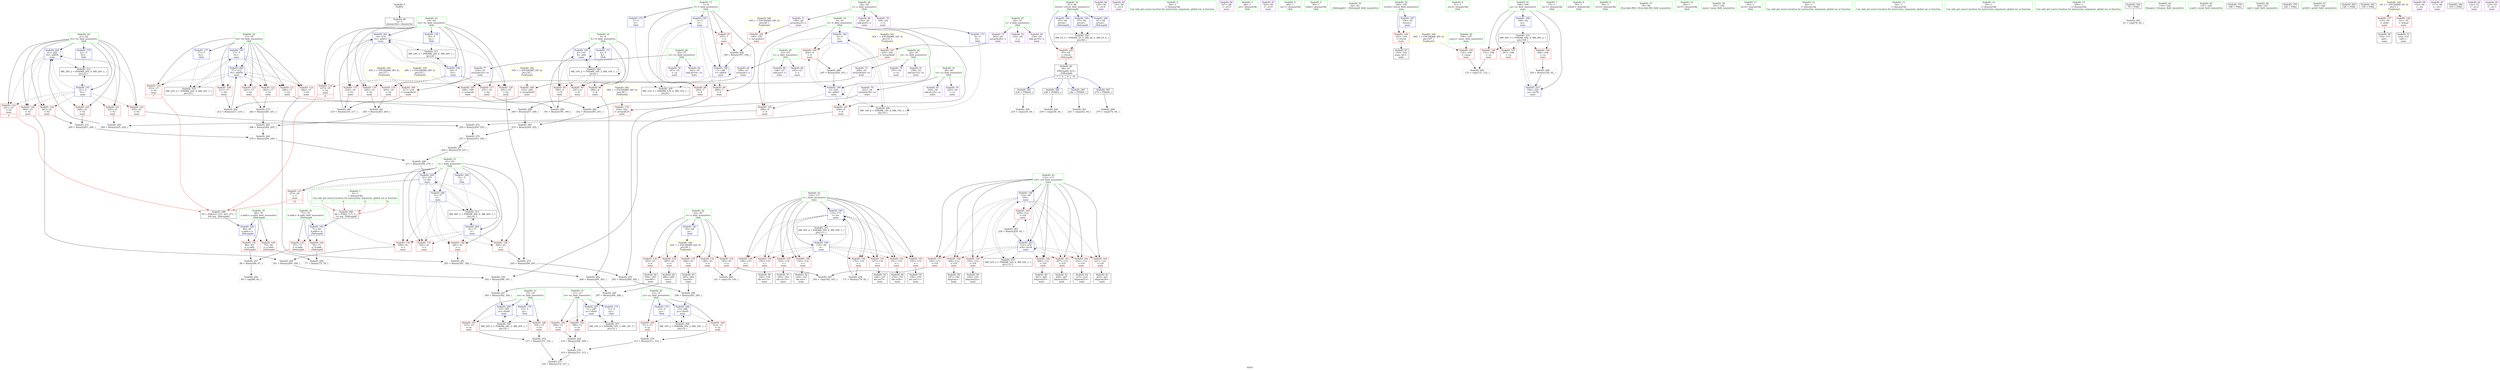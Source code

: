 digraph "SVFG" {
	label="SVFG";

	Node0x557f30910f70 [shape=record,color=grey,label="{NodeID: 0\nNullPtr}"];
	Node0x557f30910f70 -> Node0x557f309344a0[style=solid];
	Node0x557f309443d0 [shape=record,color=grey,label="{NodeID: 277\n258 = Binary(259, 257, )\n}"];
	Node0x557f309443d0 -> Node0x557f309380a0[style=solid];
	Node0x557f30936d70 [shape=record,color=blue,label="{NodeID: 194\n9\<--5\nZ\<--\nmain\n}"];
	Node0x557f30936d70 -> Node0x557f30933fd0[style=dashed];
	Node0x557f30936d70 -> Node0x557f309340a0[style=dashed];
	Node0x557f30936d70 -> Node0x557f30934170[style=dashed];
	Node0x557f30936d70 -> Node0x557f30937180[style=dashed];
	Node0x557f30936d70 -> Node0x557f309526f0[style=dashed];
	Node0x557f309338a0 [shape=record,color=red,label="{NodeID: 111\n248\<--17\n\<--Vx\nmain\n}"];
	Node0x557f309338a0 -> Node0x557f30945450[style=solid];
	Node0x557f30932200 [shape=record,color=green,label="{NodeID: 28\n32\<--34\nvx\<--vx_field_insensitive\nGlob }"];
	Node0x557f30932200 -> Node0x557f309359f0[style=solid];
	Node0x557f30932200 -> Node0x557f30935ac0[style=solid];
	Node0x557f30932200 -> Node0x557f309367c0[style=solid];
	Node0x557f3096c3c0 [shape=record,color=black,label="{NodeID: 388\n65 = PHI(233, 237, 241, 273, )\n0th arg _Z4dcmpdd }"];
	Node0x557f3096c3c0 -> Node0x557f3093c3c0[style=solid];
	Node0x557f309521f0 [shape=record,color=black,label="{NodeID: 305\nMR_12V_2 = PHI(MR_12V_4, MR_12V_1, )\npts\{8 \}\n}"];
	Node0x557f309521f0 -> Node0x557f30936e40[style=dashed];
	Node0x557f30939ef0 [shape=record,color=red,label="{NodeID: 139\n97\<--67\n\<--retval\n_Z4dcmpdd\n}"];
	Node0x557f30939ef0 -> Node0x557f309345a0[style=solid];
	Node0x557f30934b50 [shape=record,color=black,label="{NodeID: 56\n160\<--159\nidx.ext13\<--\nmain\n}"];
	Node0x557f3093b5b0 [shape=record,color=red,label="{NodeID: 167\n203\<--202\n\<--arrayidx26\nmain\n}"];
	Node0x557f3093b5b0 -> Node0x557f30945150[style=solid];
	Node0x557f30936210 [shape=record,color=purple,label="{NodeID: 84\n125\<--56\n\<--.str.4\nmain\n}"];
	Node0x557f30922c50 [shape=record,color=green,label="{NodeID: 1\n5\<--1\n\<--dummyObj\nCan only get source location for instruction, argument, global var or function.|{<s0>7|<s1>8|<s2>9|<s3>10}}"];
	Node0x557f30922c50:s0 -> Node0x557f3096c770[style=solid,color=red];
	Node0x557f30922c50:s1 -> Node0x557f3096c770[style=solid,color=red];
	Node0x557f30922c50:s2 -> Node0x557f3096c770[style=solid,color=red];
	Node0x557f30922c50:s3 -> Node0x557f3096c770[style=solid,color=red];
	Node0x557f30944550 [shape=record,color=grey,label="{NodeID: 278\n313 = Binary(311, 312, )\n}"];
	Node0x557f30944550 -> Node0x557f30944250[style=solid];
	Node0x557f30936e40 [shape=record,color=blue,label="{NodeID: 195\n7\<--5\nY\<--\nmain\n}"];
	Node0x557f30936e40 -> Node0x557f30933d60[style=dashed];
	Node0x557f30936e40 -> Node0x557f30933e30[style=dashed];
	Node0x557f30936e40 -> Node0x557f30933f00[style=dashed];
	Node0x557f30936e40 -> Node0x557f309370b0[style=dashed];
	Node0x557f30936e40 -> Node0x557f309521f0[style=dashed];
	Node0x557f30933970 [shape=record,color=red,label="{NodeID: 112\n260\<--17\n\<--Vx\nmain\n}"];
	Node0x557f30933970 -> Node0x557f30938b20[style=solid];
	Node0x557f30932300 [shape=record,color=green,label="{NodeID: 29\n35\<--37\nvy\<--vy_field_insensitive\nGlob }"];
	Node0x557f30932300 -> Node0x557f30935b90[style=solid];
	Node0x557f30932300 -> Node0x557f30935c60[style=solid];
	Node0x557f30932300 -> Node0x557f30936890[style=solid];
	Node0x557f3096c770 [shape=record,color=black,label="{NodeID: 389\n66 = PHI(5, 5, 5, 5, )\n1st arg _Z4dcmpdd }"];
	Node0x557f3096c770 -> Node0x557f3093c490[style=solid];
	Node0x557f309526f0 [shape=record,color=black,label="{NodeID: 306\nMR_14V_2 = PHI(MR_14V_4, MR_14V_1, )\npts\{10 \}\n}"];
	Node0x557f309526f0 -> Node0x557f30936d70[style=dashed];
	Node0x557f30939fc0 [shape=record,color=red,label="{NodeID: 140\n75\<--69\n\<--a.addr\n_Z4dcmpdd\n}"];
	Node0x557f30939fc0 -> Node0x557f30945750[style=solid];
	Node0x557f30934c20 [shape=record,color=black,label="{NodeID: 57\n164\<--163\nidx.ext15\<--\nmain\n}"];
	Node0x557f3093b680 [shape=record,color=red,label="{NodeID: 168\n210\<--209\n\<--arrayidx29\nmain\n}"];
	Node0x557f3093b680 -> Node0x557f30941d40[style=solid];
	Node0x557f309362e0 [shape=record,color=purple,label="{NodeID: 85\n135\<--56\n\<--.str.4\nmain\n}"];
	Node0x557f30922da0 [shape=record,color=green,label="{NodeID: 2\n44\<--1\n\<--dummyObj\nCan only get source location for instruction, argument, global var or function.}"];
	Node0x557f309446d0 [shape=record,color=grey,label="{NodeID: 279\n292 = Binary(290, 291, )\n}"];
	Node0x557f309446d0 -> Node0x557f309458d0[style=solid];
	Node0x557f30936f10 [shape=record,color=blue,label="{NodeID: 196\n112\<--44\ni18\<--\nmain\n}"];
	Node0x557f30936f10 -> Node0x557f3093ad90[style=dashed];
	Node0x557f30936f10 -> Node0x557f3093ae60[style=dashed];
	Node0x557f30936f10 -> Node0x557f3093af30[style=dashed];
	Node0x557f30936f10 -> Node0x557f3093b000[style=dashed];
	Node0x557f30936f10 -> Node0x557f3093b0d0[style=dashed];
	Node0x557f30936f10 -> Node0x557f3093b1a0[style=dashed];
	Node0x557f30936f10 -> Node0x557f3093b270[style=dashed];
	Node0x557f30936f10 -> Node0x557f3093b340[style=dashed];
	Node0x557f30936f10 -> Node0x557f309374c0[style=dashed];
	Node0x557f30936f10 -> Node0x557f309558f0[style=dashed];
	Node0x557f30933a40 [shape=record,color=red,label="{NodeID: 113\n261\<--17\n\<--Vx\nmain\n}"];
	Node0x557f30933a40 -> Node0x557f30938b20[style=solid];
	Node0x557f30932400 [shape=record,color=green,label="{NodeID: 30\n38\<--40\nvz\<--vz_field_insensitive\nGlob }"];
	Node0x557f30932400 -> Node0x557f30935d30[style=solid];
	Node0x557f30932400 -> Node0x557f30935e00[style=solid];
	Node0x557f30932400 -> Node0x557f30936960[style=solid];
	Node0x557f30952bf0 [shape=record,color=black,label="{NodeID: 307\nMR_16V_2 = PHI(MR_16V_3, MR_16V_1, )\npts\{12 \}\n}"];
	Node0x557f30952bf0 -> Node0x557f30937800[style=dashed];
	Node0x557f3093a090 [shape=record,color=red,label="{NodeID: 141\n86\<--69\n\<--a.addr\n_Z4dcmpdd\n}"];
	Node0x557f3093a090 -> Node0x557f309415c0[style=solid];
	Node0x557f30934cf0 [shape=record,color=black,label="{NodeID: 58\n187\<--186\nidxprom\<--\nmain\n}"];
	Node0x557f3093b750 [shape=record,color=red,label="{NodeID: 169\n217\<--216\n\<--arrayidx32\nmain\n}"];
	Node0x557f3093b750 -> Node0x557f30944850[style=solid];
	Node0x557f309363b0 [shape=record,color=purple,label="{NodeID: 86\n167\<--58\n\<--.str.5\nmain\n}"];
	Node0x557f30930fb0 [shape=record,color=green,label="{NodeID: 3\n46\<--1\n.str\<--dummyObj\nGlob }"];
	Node0x557f30944850 [shape=record,color=grey,label="{NodeID: 280\n219 = Binary(218, 217, )\n}"];
	Node0x557f30944850 -> Node0x557f30937320[style=solid];
	Node0x557f30936fe0 [shape=record,color=blue,label="{NodeID: 197\n4\<--191\nX\<--add\nmain\n}"];
	Node0x557f30936fe0 -> Node0x557f30936a30[style=dashed];
	Node0x557f30936fe0 -> Node0x557f30936b00[style=dashed];
	Node0x557f30936fe0 -> Node0x557f30933c90[style=dashed];
	Node0x557f30936fe0 -> Node0x557f30936fe0[style=dashed];
	Node0x557f30936fe0 -> Node0x557f30951cf0[style=dashed];
	Node0x557f30933b10 [shape=record,color=red,label="{NodeID: 114\n282\<--17\n\<--Vx\nmain\n}"];
	Node0x557f30933b10 -> Node0x557f309449d0[style=solid];
	Node0x557f30932500 [shape=record,color=green,label="{NodeID: 31\n41\<--42\nt\<--t_field_insensitive\nGlob }"];
	Node0x557f30932500 -> Node0x557f30939530[style=solid];
	Node0x557f30932500 -> Node0x557f30939600[style=solid];
	Node0x557f30932500 -> Node0x557f309396d0[style=solid];
	Node0x557f30932500 -> Node0x557f309397a0[style=solid];
	Node0x557f30932500 -> Node0x557f30939870[style=solid];
	Node0x557f30932500 -> Node0x557f3093c1c0[style=solid];
	Node0x557f30932500 -> Node0x557f30937590[style=solid];
	Node0x557f30932500 -> Node0x557f30937660[style=solid];
	Node0x557f30932500 -> Node0x557f30937730[style=solid];
	Node0x557f309530f0 [shape=record,color=black,label="{NodeID: 308\nMR_18V_2 = PHI(MR_18V_3, MR_18V_1, )\npts\{14 \}\n}"];
	Node0x557f309530f0 -> Node0x557f309378d0[style=dashed];
	Node0x557f3093a160 [shape=record,color=red,label="{NodeID: 142\n76\<--71\n\<--b.addr\n_Z4dcmpdd\n}"];
	Node0x557f3093a160 -> Node0x557f30945750[style=solid];
	Node0x557f30934dc0 [shape=record,color=black,label="{NodeID: 59\n194\<--193\nidxprom22\<--\nmain\n}"];
	Node0x557f3093b820 [shape=record,color=red,label="{NodeID: 170\n224\<--223\n\<--arrayidx35\nmain\n}"];
	Node0x557f3093b820 -> Node0x557f30944e50[style=solid];
	Node0x557f30936480 [shape=record,color=purple,label="{NodeID: 87\n323\<--60\n\<--.str.6\nmain\n}"];
	Node0x557f30931040 [shape=record,color=green,label="{NodeID: 4\n48\<--1\n.str.1\<--dummyObj\nGlob }"];
	Node0x557f309449d0 [shape=record,color=grey,label="{NodeID: 281\n283 = Binary(281, 282, )\n}"];
	Node0x557f309449d0 -> Node0x557f30944b50[style=solid];
	Node0x557f309370b0 [shape=record,color=blue,label="{NodeID: 198\n7\<--198\nY\<--add24\nmain\n}"];
	Node0x557f309370b0 -> Node0x557f30933d60[style=dashed];
	Node0x557f309370b0 -> Node0x557f30933e30[style=dashed];
	Node0x557f309370b0 -> Node0x557f30933f00[style=dashed];
	Node0x557f309370b0 -> Node0x557f309370b0[style=dashed];
	Node0x557f309370b0 -> Node0x557f309521f0[style=dashed];
	Node0x557f30938bf0 [shape=record,color=red,label="{NodeID: 115\n218\<--19\n\<--Vy\nmain\n}"];
	Node0x557f30938bf0 -> Node0x557f30944850[style=solid];
	Node0x557f30932600 [shape=record,color=green,label="{NodeID: 32\n43\<--45\nn\<--n_field_insensitive\nGlob }"];
	Node0x557f30932600 -> Node0x557f30939940[style=solid];
	Node0x557f30932600 -> Node0x557f30939a10[style=solid];
	Node0x557f30932600 -> Node0x557f30939ae0[style=solid];
	Node0x557f30932600 -> Node0x557f30939bb0[style=solid];
	Node0x557f30932600 -> Node0x557f30939c80[style=solid];
	Node0x557f30932600 -> Node0x557f3093c2c0[style=solid];
	Node0x557f309535f0 [shape=record,color=black,label="{NodeID: 309\nMR_20V_2 = PHI(MR_20V_3, MR_20V_1, )\npts\{16 \}\n}"];
	Node0x557f309535f0 -> Node0x557f309379a0[style=dashed];
	Node0x557f3093a230 [shape=record,color=red,label="{NodeID: 143\n87\<--71\n\<--b.addr\n_Z4dcmpdd\n}"];
	Node0x557f3093a230 -> Node0x557f309415c0[style=solid];
	Node0x557f30934e90 [shape=record,color=black,label="{NodeID: 60\n201\<--200\nidxprom25\<--\nmain\n}"];
	Node0x557f3093b8f0 [shape=record,color=blue,label="{NodeID: 171\n4\<--5\nX\<--\nGlob }"];
	Node0x557f3093b8f0 -> Node0x557f30951cf0[style=dashed];
	Node0x557f30936550 [shape=record,color=purple,label="{NodeID: 88\n146\<--23\nadd.ptr\<--x\nmain\n}"];
	Node0x557f309229b0 [shape=record,color=green,label="{NodeID: 5\n50\<--1\nstdin\<--dummyObj\nGlob }"];
	Node0x557f30944b50 [shape=record,color=grey,label="{NodeID: 282\n284 = Binary(280, 283, )\n}"];
	Node0x557f30944b50 -> Node0x557f30937c20[style=solid];
	Node0x557f30937180 [shape=record,color=blue,label="{NodeID: 199\n9\<--205\nZ\<--add27\nmain\n}"];
	Node0x557f30937180 -> Node0x557f30933fd0[style=dashed];
	Node0x557f30937180 -> Node0x557f309340a0[style=dashed];
	Node0x557f30937180 -> Node0x557f30934170[style=dashed];
	Node0x557f30937180 -> Node0x557f30937180[style=dashed];
	Node0x557f30937180 -> Node0x557f309526f0[style=dashed];
	Node0x557f30938c80 [shape=record,color=red,label="{NodeID: 116\n237\<--19\n\<--Vy\nmain\n|{<s0>8}}"];
	Node0x557f30938c80:s0 -> Node0x557f3096c3c0[style=solid,color=red];
	Node0x557f30932700 [shape=record,color=green,label="{NodeID: 33\n62\<--63\n_Z4dcmpdd\<--_Z4dcmpdd_field_insensitive\n}"];
	Node0x557f30953af0 [shape=record,color=black,label="{NodeID: 310\nMR_22V_2 = PHI(MR_22V_4, MR_22V_1, )\npts\{18 \}\n}"];
	Node0x557f30953af0 -> Node0x557f30936ca0[style=dashed];
	Node0x557f3093a300 [shape=record,color=red,label="{NodeID: 144\n332\<--104\n\<--retval\nmain\n}"];
	Node0x557f3093a300 -> Node0x557f30935440[style=solid];
	Node0x557f30934f60 [shape=record,color=black,label="{NodeID: 61\n208\<--207\nidxprom28\<--\nmain\n}"];
	Node0x557f3093b9c0 [shape=record,color=blue,label="{NodeID: 172\n7\<--5\nY\<--\nGlob }"];
	Node0x557f3093b9c0 -> Node0x557f309521f0[style=dashed];
	Node0x557f30936620 [shape=record,color=purple,label="{NodeID: 89\n150\<--26\nadd.ptr8\<--y\nmain\n}"];
	Node0x557f30922a40 [shape=record,color=green,label="{NodeID: 6\n51\<--1\n.str.2\<--dummyObj\nGlob }"];
	Node0x557f30944cd0 [shape=record,color=grey,label="{NodeID: 283\n230 = Binary(229, 92, )\n}"];
	Node0x557f30944cd0 -> Node0x557f309374c0[style=solid];
	Node0x557f30937250 [shape=record,color=blue,label="{NodeID: 200\n17\<--212\nVx\<--add30\nmain\n}"];
	Node0x557f30937250 -> Node0x557f30933700[style=dashed];
	Node0x557f30937250 -> Node0x557f309337d0[style=dashed];
	Node0x557f30937250 -> Node0x557f309338a0[style=dashed];
	Node0x557f30937250 -> Node0x557f30933970[style=dashed];
	Node0x557f30937250 -> Node0x557f30933a40[style=dashed];
	Node0x557f30937250 -> Node0x557f30933b10[style=dashed];
	Node0x557f30937250 -> Node0x557f30937250[style=dashed];
	Node0x557f30937250 -> Node0x557f30953af0[style=dashed];
	Node0x557f30938d10 [shape=record,color=red,label="{NodeID: 117\n251\<--19\n\<--Vy\nmain\n}"];
	Node0x557f30938d10 -> Node0x557f30944fd0[style=solid];
	Node0x557f30932800 [shape=record,color=green,label="{NodeID: 34\n67\<--68\nretval\<--retval_field_insensitive\n_Z4dcmpdd\n}"];
	Node0x557f30932800 -> Node0x557f30939ef0[style=solid];
	Node0x557f30932800 -> Node0x557f3093c560[style=solid];
	Node0x557f30932800 -> Node0x557f3093c630[style=solid];
	Node0x557f30932800 -> Node0x557f3093c700[style=solid];
	Node0x557f30953ff0 [shape=record,color=black,label="{NodeID: 311\nMR_24V_2 = PHI(MR_24V_4, MR_24V_1, )\npts\{20 \}\n}"];
	Node0x557f30953ff0 -> Node0x557f30936bd0[style=dashed];
	Node0x557f3093a3d0 [shape=record,color=red,label="{NodeID: 145\n132\<--106\n\<--cases\nmain\n}"];
	Node0x557f3093a3d0 -> Node0x557f30945ed0[style=solid];
	Node0x557f30935030 [shape=record,color=black,label="{NodeID: 62\n215\<--214\nidxprom31\<--\nmain\n}"];
	Node0x557f3095a4c0 [shape=record,color=yellow,style=double,label="{NodeID: 339\n28V_1 = ENCHI(MR_28V_0)\npts\{25 \}\nFun[main]}"];
	Node0x557f3095a4c0 -> Node0x557f3093b410[style=dashed];
	Node0x557f30941440 [shape=record,color=grey,label="{NodeID: 256\n296 = Binary(293, 295, )\n}"];
	Node0x557f30941440 -> Node0x557f309378d0[style=solid];
	Node0x557f3093bac0 [shape=record,color=blue,label="{NodeID: 173\n9\<--5\nZ\<--\nGlob }"];
	Node0x557f3093bac0 -> Node0x557f309526f0[style=dashed];
	Node0x557f309366f0 [shape=record,color=purple,label="{NodeID: 90\n154\<--29\nadd.ptr10\<--z\nmain\n}"];
	Node0x557f309227f0 [shape=record,color=green,label="{NodeID: 7\n53\<--1\n.str.3\<--dummyObj\nGlob }"];
	Node0x557f30944e50 [shape=record,color=grey,label="{NodeID: 284\n226 = Binary(225, 224, )\n}"];
	Node0x557f30944e50 -> Node0x557f309373f0[style=solid];
	Node0x557f30937320 [shape=record,color=blue,label="{NodeID: 201\n19\<--219\nVy\<--add33\nmain\n}"];
	Node0x557f30937320 -> Node0x557f30938bf0[style=dashed];
	Node0x557f30937320 -> Node0x557f30938c80[style=dashed];
	Node0x557f30937320 -> Node0x557f30938d10[style=dashed];
	Node0x557f30937320 -> Node0x557f30938de0[style=dashed];
	Node0x557f30937320 -> Node0x557f30938eb0[style=dashed];
	Node0x557f30937320 -> Node0x557f30938f80[style=dashed];
	Node0x557f30937320 -> Node0x557f30937320[style=dashed];
	Node0x557f30937320 -> Node0x557f30953ff0[style=dashed];
	Node0x557f30938de0 [shape=record,color=red,label="{NodeID: 118\n263\<--19\n\<--Vy\nmain\n}"];
	Node0x557f30938de0 -> Node0x557f30941bc0[style=solid];
	Node0x557f309328d0 [shape=record,color=green,label="{NodeID: 35\n69\<--70\na.addr\<--a.addr_field_insensitive\n_Z4dcmpdd\n}"];
	Node0x557f309328d0 -> Node0x557f30939fc0[style=solid];
	Node0x557f309328d0 -> Node0x557f3093a090[style=solid];
	Node0x557f309328d0 -> Node0x557f3093c3c0[style=solid];
	Node0x557f309544f0 [shape=record,color=black,label="{NodeID: 312\nMR_26V_2 = PHI(MR_26V_4, MR_26V_1, )\npts\{22 \}\n}"];
	Node0x557f309544f0 -> Node0x557f3093cb10[style=dashed];
	Node0x557f3093a4a0 [shape=record,color=red,label="{NodeID: 146\n131\<--108\n\<--ca\nmain\n}"];
	Node0x557f3093a4a0 -> Node0x557f30945ed0[style=solid];
	Node0x557f30935100 [shape=record,color=black,label="{NodeID: 63\n222\<--221\nidxprom34\<--\nmain\n}"];
	Node0x557f3095a5a0 [shape=record,color=yellow,style=double,label="{NodeID: 340\n30V_1 = ENCHI(MR_30V_0)\npts\{28 \}\nFun[main]}"];
	Node0x557f3095a5a0 -> Node0x557f3093b4e0[style=dashed];
	Node0x557f309415c0 [shape=record,color=grey,label="{NodeID: 257\n88 = Binary(86, 87, )\n}"];
	Node0x557f309415c0 -> Node0x557f30945d50[style=solid];
	Node0x557f3093bbc0 [shape=record,color=blue,label="{NodeID: 174\n11\<--5\nxx\<--\nGlob }"];
	Node0x557f3093bbc0 -> Node0x557f30952bf0[style=dashed];
	Node0x557f309367c0 [shape=record,color=purple,label="{NodeID: 91\n158\<--32\nadd.ptr12\<--vx\nmain\n}"];
	Node0x557f30922880 [shape=record,color=green,label="{NodeID: 8\n55\<--1\nstdout\<--dummyObj\nGlob }"];
	Node0x557f30944fd0 [shape=record,color=grey,label="{NodeID: 285\n252 = Binary(250, 251, )\n}"];
	Node0x557f30944fd0 -> Node0x557f309452d0[style=solid];
	Node0x557f309373f0 [shape=record,color=blue,label="{NodeID: 202\n21\<--226\nVz\<--add36\nmain\n}"];
	Node0x557f309373f0 -> Node0x557f30939050[style=dashed];
	Node0x557f309373f0 -> Node0x557f30939120[style=dashed];
	Node0x557f309373f0 -> Node0x557f309391f0[style=dashed];
	Node0x557f309373f0 -> Node0x557f309392c0[style=dashed];
	Node0x557f309373f0 -> Node0x557f30939390[style=dashed];
	Node0x557f309373f0 -> Node0x557f30939460[style=dashed];
	Node0x557f309373f0 -> Node0x557f309373f0[style=dashed];
	Node0x557f309373f0 -> Node0x557f309544f0[style=dashed];
	Node0x557f30938eb0 [shape=record,color=red,label="{NodeID: 119\n264\<--19\n\<--Vy\nmain\n}"];
	Node0x557f30938eb0 -> Node0x557f30941bc0[style=solid];
	Node0x557f309329a0 [shape=record,color=green,label="{NodeID: 36\n71\<--72\nb.addr\<--b.addr_field_insensitive\n_Z4dcmpdd\n}"];
	Node0x557f309329a0 -> Node0x557f3093a160[style=solid];
	Node0x557f309329a0 -> Node0x557f3093a230[style=solid];
	Node0x557f309329a0 -> Node0x557f3093c490[style=solid];
	Node0x557f309549f0 [shape=record,color=black,label="{NodeID: 313\nMR_40V_2 = PHI(MR_40V_6, MR_40V_1, )\npts\{42 \}\n}"];
	Node0x557f309549f0 -> Node0x557f30937590[style=dashed];
	Node0x557f309549f0 -> Node0x557f30937660[style=dashed];
	Node0x557f3093a570 [shape=record,color=red,label="{NodeID: 147\n307\<--108\n\<--ca\nmain\n}"];
	Node0x557f309351d0 [shape=record,color=black,label="{NodeID: 64\n286\<--285\nconv\<--\nmain\n}"];
	Node0x557f309351d0 -> Node0x557f30937c20[style=solid];
	Node0x557f3095a680 [shape=record,color=yellow,style=double,label="{NodeID: 341\n32V_1 = ENCHI(MR_32V_0)\npts\{31 \}\nFun[main]}"];
	Node0x557f3095a680 -> Node0x557f3093b5b0[style=dashed];
	Node0x557f30941740 [shape=record,color=grey,label="{NodeID: 258\n171 = Binary(170, 92, )\n}"];
	Node0x557f30941740 -> Node0x557f3093ca40[style=solid];
	Node0x557f3093bcc0 [shape=record,color=blue,label="{NodeID: 175\n13\<--5\nyy\<--\nGlob }"];
	Node0x557f3093bcc0 -> Node0x557f309530f0[style=dashed];
	Node0x557f30936890 [shape=record,color=purple,label="{NodeID: 92\n162\<--35\nadd.ptr14\<--vy\nmain\n}"];
	Node0x557f30910d60 [shape=record,color=green,label="{NodeID: 9\n56\<--1\n.str.4\<--dummyObj\nGlob }"];
	Node0x557f30945150 [shape=record,color=grey,label="{NodeID: 286\n205 = Binary(204, 203, )\n}"];
	Node0x557f30945150 -> Node0x557f30937180[style=solid];
	Node0x557f309374c0 [shape=record,color=blue,label="{NodeID: 203\n112\<--230\ni18\<--inc38\nmain\n}"];
	Node0x557f309374c0 -> Node0x557f3093ad90[style=dashed];
	Node0x557f309374c0 -> Node0x557f3093ae60[style=dashed];
	Node0x557f309374c0 -> Node0x557f3093af30[style=dashed];
	Node0x557f309374c0 -> Node0x557f3093b000[style=dashed];
	Node0x557f309374c0 -> Node0x557f3093b0d0[style=dashed];
	Node0x557f309374c0 -> Node0x557f3093b1a0[style=dashed];
	Node0x557f309374c0 -> Node0x557f3093b270[style=dashed];
	Node0x557f309374c0 -> Node0x557f3093b340[style=dashed];
	Node0x557f309374c0 -> Node0x557f309374c0[style=dashed];
	Node0x557f309374c0 -> Node0x557f309558f0[style=dashed];
	Node0x557f30938f80 [shape=record,color=red,label="{NodeID: 120\n291\<--19\n\<--Vy\nmain\n}"];
	Node0x557f30938f80 -> Node0x557f309446d0[style=solid];
	Node0x557f30932a70 [shape=record,color=green,label="{NodeID: 37\n79\<--80\nllvm.fabs.f64\<--llvm.fabs.f64_field_insensitive\n}"];
	Node0x557f30954ef0 [shape=record,color=black,label="{NodeID: 314\nMR_48V_3 = PHI(MR_48V_4, MR_48V_2, )\npts\{109 \}\n}"];
	Node0x557f30954ef0 -> Node0x557f3093a4a0[style=dashed];
	Node0x557f30954ef0 -> Node0x557f3093a570[style=dashed];
	Node0x557f30954ef0 -> Node0x557f3093a640[style=dashed];
	Node0x557f30954ef0 -> Node0x557f30937a70[style=dashed];
	Node0x557f3093a640 [shape=record,color=red,label="{NodeID: 148\n328\<--108\n\<--ca\nmain\n}"];
	Node0x557f3093a640 -> Node0x557f30937da0[style=solid];
	Node0x557f309352a0 [shape=record,color=black,label="{NodeID: 65\n295\<--294\nconv64\<--\nmain\n}"];
	Node0x557f309352a0 -> Node0x557f30941440[style=solid];
	Node0x557f3095a760 [shape=record,color=yellow,style=double,label="{NodeID: 342\n34V_1 = ENCHI(MR_34V_0)\npts\{34 \}\nFun[main]}"];
	Node0x557f3095a760 -> Node0x557f3093b680[style=dashed];
	Node0x557f309418c0 [shape=record,color=grey,label="{NodeID: 259\n302 = Binary(298, 301, )\n}"];
	Node0x557f309418c0 -> Node0x557f30937f20[style=solid];
	Node0x557f3093bdc0 [shape=record,color=blue,label="{NodeID: 176\n15\<--5\nzz\<--\nGlob }"];
	Node0x557f3093bdc0 -> Node0x557f309535f0[style=dashed];
	Node0x557f30936960 [shape=record,color=purple,label="{NodeID: 93\n166\<--38\nadd.ptr16\<--vz\nmain\n}"];
	Node0x557f30910df0 [shape=record,color=green,label="{NodeID: 10\n58\<--1\n.str.5\<--dummyObj\nGlob }"];
	Node0x557f309452d0 [shape=record,color=grey,label="{NodeID: 287\n253 = Binary(249, 252, )\n}"];
	Node0x557f309452d0 -> Node0x557f309383a0[style=solid];
	Node0x557f30937590 [shape=record,color=blue,label="{NodeID: 204\n41\<--5\nt\<--\nmain\n}"];
	Node0x557f30937590 -> Node0x557f30939600[style=dashed];
	Node0x557f30937590 -> Node0x557f309396d0[style=dashed];
	Node0x557f30937590 -> Node0x557f309397a0[style=dashed];
	Node0x557f30937590 -> Node0x557f30939870[style=dashed];
	Node0x557f30937590 -> Node0x557f309549f0[style=dashed];
	Node0x557f30939050 [shape=record,color=red,label="{NodeID: 121\n225\<--21\n\<--Vz\nmain\n}"];
	Node0x557f30939050 -> Node0x557f30944e50[style=solid];
	Node0x557f30932b70 [shape=record,color=green,label="{NodeID: 38\n101\<--102\nmain\<--main_field_insensitive\n}"];
	Node0x557f309553f0 [shape=record,color=black,label="{NodeID: 315\nMR_50V_2 = PHI(MR_50V_4, MR_50V_1, )\npts\{111 \}\n}"];
	Node0x557f309553f0 -> Node0x557f3093c970[style=dashed];
	Node0x557f3093a710 [shape=record,color=red,label="{NodeID: 149\n139\<--110\n\<--i\nmain\n}"];
	Node0x557f3093a710 -> Node0x557f30946050[style=solid];
	Node0x557f30935370 [shape=record,color=black,label="{NodeID: 66\n304\<--303\nconv68\<--\nmain\n}"];
	Node0x557f30935370 -> Node0x557f30937f20[style=solid];
	Node0x557f3095a840 [shape=record,color=yellow,style=double,label="{NodeID: 343\n36V_1 = ENCHI(MR_36V_0)\npts\{37 \}\nFun[main]}"];
	Node0x557f3095a840 -> Node0x557f3093b750[style=dashed];
	Node0x557f30941a40 [shape=record,color=grey,label="{NodeID: 260\n301 = Binary(299, 300, )\n}"];
	Node0x557f30941a40 -> Node0x557f309418c0[style=solid];
	Node0x557f3093bec0 [shape=record,color=blue,label="{NodeID: 177\n17\<--5\nVx\<--\nGlob }"];
	Node0x557f3093bec0 -> Node0x557f30953af0[style=dashed];
	Node0x557f30936a30 [shape=record,color=red,label="{NodeID: 94\n190\<--4\n\<--X\nmain\n}"];
	Node0x557f30936a30 -> Node0x557f309455d0[style=solid];
	Node0x557f30910ec0 [shape=record,color=green,label="{NodeID: 11\n60\<--1\n.str.6\<--dummyObj\nGlob }"];
	Node0x557f30945450 [shape=record,color=grey,label="{NodeID: 288\n249 = Binary(247, 248, )\n}"];
	Node0x557f30945450 -> Node0x557f309452d0[style=solid];
	Node0x557f30937660 [shape=record,color=blue,label="{NodeID: 205\n41\<--271\nt\<--div\nmain\n}"];
	Node0x557f30937660 -> Node0x557f30939530[style=dashed];
	Node0x557f30937660 -> Node0x557f30939600[style=dashed];
	Node0x557f30937660 -> Node0x557f309396d0[style=dashed];
	Node0x557f30937660 -> Node0x557f309397a0[style=dashed];
	Node0x557f30937660 -> Node0x557f30939870[style=dashed];
	Node0x557f30937660 -> Node0x557f30937730[style=dashed];
	Node0x557f30937660 -> Node0x557f309549f0[style=dashed];
	Node0x557f30939120 [shape=record,color=red,label="{NodeID: 122\n241\<--21\n\<--Vz\nmain\n|{<s0>9}}"];
	Node0x557f30939120:s0 -> Node0x557f3096c3c0[style=solid,color=red];
	Node0x557f30932c70 [shape=record,color=green,label="{NodeID: 39\n104\<--105\nretval\<--retval_field_insensitive\nmain\n}"];
	Node0x557f30932c70 -> Node0x557f3093a300[style=solid];
	Node0x557f30932c70 -> Node0x557f3093c7d0[style=solid];
	Node0x557f309558f0 [shape=record,color=black,label="{NodeID: 316\nMR_52V_2 = PHI(MR_52V_4, MR_52V_1, )\npts\{113 \}\n}"];
	Node0x557f309558f0 -> Node0x557f30936f10[style=dashed];
	Node0x557f3093a7e0 [shape=record,color=red,label="{NodeID: 150\n143\<--110\n\<--i\nmain\n}"];
	Node0x557f3093a7e0 -> Node0x557f30934810[style=solid];
	Node0x557f30935440 [shape=record,color=black,label="{NodeID: 67\n103\<--332\nmain_ret\<--\nmain\n}"];
	Node0x557f3095a920 [shape=record,color=yellow,style=double,label="{NodeID: 344\n38V_1 = ENCHI(MR_38V_0)\npts\{40 \}\nFun[main]}"];
	Node0x557f3095a920 -> Node0x557f3093b820[style=dashed];
	Node0x557f30941bc0 [shape=record,color=grey,label="{NodeID: 261\n265 = Binary(263, 264, )\n}"];
	Node0x557f30941bc0 -> Node0x557f30941ec0[style=solid];
	Node0x557f3093bfc0 [shape=record,color=blue,label="{NodeID: 178\n19\<--5\nVy\<--\nGlob }"];
	Node0x557f3093bfc0 -> Node0x557f30953ff0[style=dashed];
	Node0x557f30936b00 [shape=record,color=red,label="{NodeID: 95\n247\<--4\n\<--X\nmain\n}"];
	Node0x557f30936b00 -> Node0x557f30945450[style=solid];
	Node0x557f30911170 [shape=record,color=green,label="{NodeID: 12\n82\<--1\n\<--dummyObj\nCan only get source location for instruction, argument, global var or function.}"];
	Node0x557f309455d0 [shape=record,color=grey,label="{NodeID: 289\n191 = Binary(190, 189, )\n}"];
	Node0x557f309455d0 -> Node0x557f30936fe0[style=solid];
	Node0x557f30937730 [shape=record,color=blue,label="{NodeID: 206\n41\<--5\nt\<--\nmain\n}"];
	Node0x557f30937730 -> Node0x557f30939600[style=dashed];
	Node0x557f30937730 -> Node0x557f309396d0[style=dashed];
	Node0x557f30937730 -> Node0x557f309397a0[style=dashed];
	Node0x557f30937730 -> Node0x557f30939870[style=dashed];
	Node0x557f30937730 -> Node0x557f309549f0[style=dashed];
	Node0x557f309391f0 [shape=record,color=red,label="{NodeID: 123\n255\<--21\n\<--Vz\nmain\n}"];
	Node0x557f309391f0 -> Node0x557f309386a0[style=solid];
	Node0x557f30932d40 [shape=record,color=green,label="{NodeID: 40\n106\<--107\ncases\<--cases_field_insensitive\nmain\n}"];
	Node0x557f30932d40 -> Node0x557f3093a3d0[style=solid];
	Node0x557f3093a8b0 [shape=record,color=red,label="{NodeID: 151\n147\<--110\n\<--i\nmain\n}"];
	Node0x557f3093a8b0 -> Node0x557f309348e0[style=solid];
	Node0x557f30935510 [shape=record,color=purple,label="{NodeID: 68\n145\<--23\n\<--x\nmain\n}"];
	Node0x557f30941d40 [shape=record,color=grey,label="{NodeID: 262\n212 = Binary(211, 210, )\n}"];
	Node0x557f30941d40 -> Node0x557f30937250[style=solid];
	Node0x557f3093c0c0 [shape=record,color=blue,label="{NodeID: 179\n21\<--5\nVz\<--\nGlob }"];
	Node0x557f3093c0c0 -> Node0x557f309544f0[style=dashed];
	Node0x557f30933c90 [shape=record,color=red,label="{NodeID: 96\n280\<--4\n\<--X\nmain\n}"];
	Node0x557f30933c90 -> Node0x557f30944b50[style=solid];
	Node0x557f30911240 [shape=record,color=green,label="{NodeID: 13\n92\<--1\n\<--dummyObj\nCan only get source location for instruction, argument, global var or function.}"];
	Node0x557f30945750 [shape=record,color=grey,label="{NodeID: 290\n77 = Binary(75, 76, )\n}"];
	Node0x557f30937800 [shape=record,color=blue,label="{NodeID: 207\n11\<--287\nxx\<--div61\nmain\n}"];
	Node0x557f30937800 -> Node0x557f30934240[style=dashed];
	Node0x557f30937800 -> Node0x557f30934310[style=dashed];
	Node0x557f30937800 -> Node0x557f30952bf0[style=dashed];
	Node0x557f309392c0 [shape=record,color=red,label="{NodeID: 124\n267\<--21\n\<--Vz\nmain\n}"];
	Node0x557f309392c0 -> Node0x557f30938520[style=solid];
	Node0x557f30932e10 [shape=record,color=green,label="{NodeID: 41\n108\<--109\nca\<--ca_field_insensitive\nmain\n}"];
	Node0x557f30932e10 -> Node0x557f3093a4a0[style=solid];
	Node0x557f30932e10 -> Node0x557f3093a570[style=solid];
	Node0x557f30932e10 -> Node0x557f3093a640[style=solid];
	Node0x557f30932e10 -> Node0x557f3093c8a0[style=solid];
	Node0x557f30932e10 -> Node0x557f30937a70[style=solid];
	Node0x557f3093a980 [shape=record,color=red,label="{NodeID: 152\n151\<--110\n\<--i\nmain\n}"];
	Node0x557f3093a980 -> Node0x557f309349b0[style=solid];
	Node0x557f309355e0 [shape=record,color=purple,label="{NodeID: 69\n188\<--23\narrayidx\<--x\nmain\n}"];
	Node0x557f309355e0 -> Node0x557f3093b410[style=solid];
	Node0x557f3095aae0 [shape=record,color=yellow,style=double,label="{NodeID: 346\n42V_1 = ENCHI(MR_42V_0)\npts\{45 \}\nFun[main]}"];
	Node0x557f3095aae0 -> Node0x557f30939940[style=dashed];
	Node0x557f3095aae0 -> Node0x557f30939a10[style=dashed];
	Node0x557f3095aae0 -> Node0x557f30939ae0[style=dashed];
	Node0x557f3095aae0 -> Node0x557f30939bb0[style=dashed];
	Node0x557f3095aae0 -> Node0x557f30939c80[style=dashed];
	Node0x557f30941ec0 [shape=record,color=grey,label="{NodeID: 263\n266 = Binary(262, 265, )\n}"];
	Node0x557f30941ec0 -> Node0x557f30938220[style=solid];
	Node0x557f3093c1c0 [shape=record,color=blue,label="{NodeID: 180\n41\<--5\nt\<--\nGlob }"];
	Node0x557f3093c1c0 -> Node0x557f309549f0[style=dashed];
	Node0x557f30933d60 [shape=record,color=red,label="{NodeID: 97\n197\<--7\n\<--Y\nmain\n}"];
	Node0x557f30933d60 -> Node0x557f30945a50[style=solid];
	Node0x557f30922590 [shape=record,color=green,label="{NodeID: 14\n95\<--1\n\<--dummyObj\nCan only get source location for instruction, argument, global var or function.}"];
	Node0x557f309458d0 [shape=record,color=grey,label="{NodeID: 291\n293 = Binary(289, 292, )\n}"];
	Node0x557f309458d0 -> Node0x557f30941440[style=solid];
	Node0x557f309378d0 [shape=record,color=blue,label="{NodeID: 208\n13\<--296\nyy\<--div65\nmain\n}"];
	Node0x557f309378d0 -> Node0x557f309343e0[style=dashed];
	Node0x557f309378d0 -> Node0x557f30933490[style=dashed];
	Node0x557f309378d0 -> Node0x557f309530f0[style=dashed];
	Node0x557f30939390 [shape=record,color=red,label="{NodeID: 125\n268\<--21\n\<--Vz\nmain\n}"];
	Node0x557f30939390 -> Node0x557f30938520[style=solid];
	Node0x557f30932ee0 [shape=record,color=green,label="{NodeID: 42\n110\<--111\ni\<--i_field_insensitive\nmain\n}"];
	Node0x557f30932ee0 -> Node0x557f3093a710[style=solid];
	Node0x557f30932ee0 -> Node0x557f3093a7e0[style=solid];
	Node0x557f30932ee0 -> Node0x557f3093a8b0[style=solid];
	Node0x557f30932ee0 -> Node0x557f3093a980[style=solid];
	Node0x557f30932ee0 -> Node0x557f3093aa50[style=solid];
	Node0x557f30932ee0 -> Node0x557f3093ab20[style=solid];
	Node0x557f30932ee0 -> Node0x557f3093abf0[style=solid];
	Node0x557f30932ee0 -> Node0x557f3093acc0[style=solid];
	Node0x557f30932ee0 -> Node0x557f3093c970[style=solid];
	Node0x557f30932ee0 -> Node0x557f3093ca40[style=solid];
	Node0x557f3093aa50 [shape=record,color=red,label="{NodeID: 153\n155\<--110\n\<--i\nmain\n}"];
	Node0x557f3093aa50 -> Node0x557f30934a80[style=solid];
	Node0x557f309356b0 [shape=record,color=purple,label="{NodeID: 70\n149\<--26\n\<--y\nmain\n}"];
	Node0x557f30942040 [shape=record,color=grey,label="{NodeID: 264\n310 = Binary(308, 309, )\n}"];
	Node0x557f30942040 -> Node0x557f30944250[style=solid];
	Node0x557f3093c2c0 [shape=record,color=blue,label="{NodeID: 181\n43\<--44\nn\<--\nGlob }"];
	Node0x557f3093c2c0 -> Node0x557f3095aae0[style=dashed];
	Node0x557f30933e30 [shape=record,color=red,label="{NodeID: 98\n250\<--7\n\<--Y\nmain\n}"];
	Node0x557f30933e30 -> Node0x557f30944fd0[style=solid];
	Node0x557f30922690 [shape=record,color=green,label="{NodeID: 15\n259\<--1\n\<--dummyObj\nCan only get source location for instruction, argument, global var or function.}"];
	Node0x557f30945a50 [shape=record,color=grey,label="{NodeID: 292\n198 = Binary(197, 196, )\n}"];
	Node0x557f30945a50 -> Node0x557f309370b0[style=solid];
	Node0x557f309379a0 [shape=record,color=blue,label="{NodeID: 209\n15\<--305\nzz\<--div69\nmain\n}"];
	Node0x557f309379a0 -> Node0x557f30933560[style=dashed];
	Node0x557f309379a0 -> Node0x557f30933630[style=dashed];
	Node0x557f309379a0 -> Node0x557f309535f0[style=dashed];
	Node0x557f30939460 [shape=record,color=red,label="{NodeID: 126\n300\<--21\n\<--Vz\nmain\n}"];
	Node0x557f30939460 -> Node0x557f30941a40[style=solid];
	Node0x557f30932fb0 [shape=record,color=green,label="{NodeID: 43\n112\<--113\ni18\<--i18_field_insensitive\nmain\n}"];
	Node0x557f30932fb0 -> Node0x557f3093ad90[style=solid];
	Node0x557f30932fb0 -> Node0x557f3093ae60[style=solid];
	Node0x557f30932fb0 -> Node0x557f3093af30[style=solid];
	Node0x557f30932fb0 -> Node0x557f3093b000[style=solid];
	Node0x557f30932fb0 -> Node0x557f3093b0d0[style=solid];
	Node0x557f30932fb0 -> Node0x557f3093b1a0[style=solid];
	Node0x557f30932fb0 -> Node0x557f3093b270[style=solid];
	Node0x557f30932fb0 -> Node0x557f3093b340[style=solid];
	Node0x557f30932fb0 -> Node0x557f30936f10[style=solid];
	Node0x557f30932fb0 -> Node0x557f309374c0[style=solid];
	Node0x557f3093ab20 [shape=record,color=red,label="{NodeID: 154\n159\<--110\n\<--i\nmain\n}"];
	Node0x557f3093ab20 -> Node0x557f30934b50[style=solid];
	Node0x557f30935780 [shape=record,color=purple,label="{NodeID: 71\n195\<--26\narrayidx23\<--y\nmain\n}"];
	Node0x557f30935780 -> Node0x557f3093b4e0[style=solid];
	Node0x557f3095aca0 [shape=record,color=yellow,style=double,label="{NodeID: 348\n46V_1 = ENCHI(MR_46V_0)\npts\{107 \}\nFun[main]}"];
	Node0x557f3095aca0 -> Node0x557f3093a3d0[style=dashed];
	Node0x557f30937c20 [shape=record,color=grey,label="{NodeID: 265\n287 = Binary(284, 286, )\n}"];
	Node0x557f30937c20 -> Node0x557f30937800[style=solid];
	Node0x557f3093c3c0 [shape=record,color=blue,label="{NodeID: 182\n69\<--65\na.addr\<--a\n_Z4dcmpdd\n}"];
	Node0x557f3093c3c0 -> Node0x557f30939fc0[style=dashed];
	Node0x557f3093c3c0 -> Node0x557f3093a090[style=dashed];
	Node0x557f30933f00 [shape=record,color=red,label="{NodeID: 99\n289\<--7\n\<--Y\nmain\n}"];
	Node0x557f30933f00 -> Node0x557f309458d0[style=solid];
	Node0x557f309312f0 [shape=record,color=green,label="{NodeID: 16\n4\<--6\nX\<--X_field_insensitive\nGlob }"];
	Node0x557f309312f0 -> Node0x557f30936a30[style=solid];
	Node0x557f309312f0 -> Node0x557f30936b00[style=solid];
	Node0x557f309312f0 -> Node0x557f30933c90[style=solid];
	Node0x557f309312f0 -> Node0x557f3093b8f0[style=solid];
	Node0x557f309312f0 -> Node0x557f30936fe0[style=solid];
	Node0x557f30945bd0 [shape=record,color=grey,label="{NodeID: 293\n81 = cmp(78, 82, )\n}"];
	Node0x557f30937a70 [shape=record,color=blue,label="{NodeID: 210\n108\<--329\nca\<--inc78\nmain\n}"];
	Node0x557f30937a70 -> Node0x557f30954ef0[style=dashed];
	Node0x557f30939530 [shape=record,color=red,label="{NodeID: 127\n273\<--41\n\<--t\nmain\n|{<s0>10}}"];
	Node0x557f30939530:s0 -> Node0x557f3096c3c0[style=solid,color=red];
	Node0x557f30933080 [shape=record,color=green,label="{NodeID: 44\n119\<--120\nfreopen\<--freopen_field_insensitive\n}"];
	Node0x557f3093abf0 [shape=record,color=red,label="{NodeID: 155\n163\<--110\n\<--i\nmain\n}"];
	Node0x557f3093abf0 -> Node0x557f30934c20[style=solid];
	Node0x557f30935850 [shape=record,color=purple,label="{NodeID: 72\n153\<--29\n\<--z\nmain\n}"];
	Node0x557f30937da0 [shape=record,color=grey,label="{NodeID: 266\n329 = Binary(328, 92, )\n}"];
	Node0x557f30937da0 -> Node0x557f30937a70[style=solid];
	Node0x557f3093c490 [shape=record,color=blue,label="{NodeID: 183\n71\<--66\nb.addr\<--b\n_Z4dcmpdd\n}"];
	Node0x557f3093c490 -> Node0x557f3093a160[style=dashed];
	Node0x557f3093c490 -> Node0x557f3093a230[style=dashed];
	Node0x557f30933fd0 [shape=record,color=red,label="{NodeID: 100\n204\<--9\n\<--Z\nmain\n}"];
	Node0x557f30933fd0 -> Node0x557f30945150[style=solid];
	Node0x557f309313b0 [shape=record,color=green,label="{NodeID: 17\n7\<--8\nY\<--Y_field_insensitive\nGlob }"];
	Node0x557f309313b0 -> Node0x557f30933d60[style=solid];
	Node0x557f309313b0 -> Node0x557f30933e30[style=solid];
	Node0x557f309313b0 -> Node0x557f30933f00[style=solid];
	Node0x557f309313b0 -> Node0x557f3093b9c0[style=solid];
	Node0x557f309313b0 -> Node0x557f30936e40[style=solid];
	Node0x557f309313b0 -> Node0x557f309370b0[style=solid];
	Node0x557f30945d50 [shape=record,color=grey,label="{NodeID: 294\n89 = cmp(88, 82, )\n}"];
	Node0x557f30939600 [shape=record,color=red,label="{NodeID: 128\n281\<--41\n\<--t\nmain\n}"];
	Node0x557f30939600 -> Node0x557f309449d0[style=solid];
	Node0x557f30933180 [shape=record,color=green,label="{NodeID: 45\n127\<--128\nscanf\<--scanf_field_insensitive\n}"];
	Node0x557f3093acc0 [shape=record,color=red,label="{NodeID: 156\n170\<--110\n\<--i\nmain\n}"];
	Node0x557f3093acc0 -> Node0x557f30941740[style=solid];
	Node0x557f30935920 [shape=record,color=purple,label="{NodeID: 73\n202\<--29\narrayidx26\<--z\nmain\n}"];
	Node0x557f30935920 -> Node0x557f3093b5b0[style=solid];
	Node0x557f30937f20 [shape=record,color=grey,label="{NodeID: 267\n305 = Binary(302, 304, )\n}"];
	Node0x557f30937f20 -> Node0x557f309379a0[style=solid];
	Node0x557f3093c560 [shape=record,color=blue,label="{NodeID: 184\n67\<--44\nretval\<--\n_Z4dcmpdd\n}"];
	Node0x557f3093c560 -> Node0x557f309589f0[style=dashed];
	Node0x557f309340a0 [shape=record,color=red,label="{NodeID: 101\n254\<--9\n\<--Z\nmain\n}"];
	Node0x557f309340a0 -> Node0x557f309386a0[style=solid];
	Node0x557f30923cb0 [shape=record,color=green,label="{NodeID: 18\n9\<--10\nZ\<--Z_field_insensitive\nGlob }"];
	Node0x557f30923cb0 -> Node0x557f30933fd0[style=solid];
	Node0x557f30923cb0 -> Node0x557f309340a0[style=solid];
	Node0x557f30923cb0 -> Node0x557f30934170[style=solid];
	Node0x557f30923cb0 -> Node0x557f3093bac0[style=solid];
	Node0x557f30923cb0 -> Node0x557f30936d70[style=solid];
	Node0x557f30923cb0 -> Node0x557f30937180[style=solid];
	Node0x557f3096b850 [shape=record,color=black,label="{NodeID: 378\n168 = PHI()\n}"];
	Node0x557f30945ed0 [shape=record,color=grey,label="{NodeID: 295\n133 = cmp(131, 132, )\n}"];
	Node0x557f309396d0 [shape=record,color=red,label="{NodeID: 129\n290\<--41\n\<--t\nmain\n}"];
	Node0x557f309396d0 -> Node0x557f309446d0[style=solid];
	Node0x557f30933280 [shape=record,color=green,label="{NodeID: 46\n320\<--321\nsqrt\<--sqrt_field_insensitive\n}"];
	Node0x557f3093ad90 [shape=record,color=red,label="{NodeID: 157\n182\<--112\n\<--i18\nmain\n}"];
	Node0x557f3093ad90 -> Node0x557f309461d0[style=solid];
	Node0x557f309359f0 [shape=record,color=purple,label="{NodeID: 74\n157\<--32\n\<--vx\nmain\n}"];
	Node0x557f309380a0 [shape=record,color=grey,label="{NodeID: 268\n271 = Binary(258, 270, )\n}"];
	Node0x557f309380a0 -> Node0x557f30937660[style=solid];
	Node0x557f3093c630 [shape=record,color=blue,label="{NodeID: 185\n67\<--92\nretval\<--\n_Z4dcmpdd\n}"];
	Node0x557f3093c630 -> Node0x557f309589f0[style=dashed];
	Node0x557f30934170 [shape=record,color=red,label="{NodeID: 102\n298\<--9\n\<--Z\nmain\n}"];
	Node0x557f30934170 -> Node0x557f309418c0[style=solid];
	Node0x557f30923db0 [shape=record,color=green,label="{NodeID: 19\n11\<--12\nxx\<--xx_field_insensitive\nGlob }"];
	Node0x557f30923db0 -> Node0x557f30934240[style=solid];
	Node0x557f30923db0 -> Node0x557f30934310[style=solid];
	Node0x557f30923db0 -> Node0x557f3093bbc0[style=solid];
	Node0x557f30923db0 -> Node0x557f30937800[style=solid];
	Node0x557f3096b950 [shape=record,color=black,label="{NodeID: 379\n324 = PHI()\n}"];
	Node0x557f30946050 [shape=record,color=grey,label="{NodeID: 296\n141 = cmp(139, 140, )\n}"];
	Node0x557f309397a0 [shape=record,color=red,label="{NodeID: 130\n299\<--41\n\<--t\nmain\n}"];
	Node0x557f309397a0 -> Node0x557f30941a40[style=solid];
	Node0x557f30933380 [shape=record,color=green,label="{NodeID: 47\n325\<--326\nprintf\<--printf_field_insensitive\n}"];
	Node0x557f3093ae60 [shape=record,color=red,label="{NodeID: 158\n186\<--112\n\<--i18\nmain\n}"];
	Node0x557f3093ae60 -> Node0x557f30934cf0[style=solid];
	Node0x557f30935ac0 [shape=record,color=purple,label="{NodeID: 75\n209\<--32\narrayidx29\<--vx\nmain\n}"];
	Node0x557f30935ac0 -> Node0x557f3093b680[style=solid];
	Node0x557f30938220 [shape=record,color=grey,label="{NodeID: 269\n270 = Binary(266, 269, )\n}"];
	Node0x557f30938220 -> Node0x557f309380a0[style=solid];
	Node0x557f3093c700 [shape=record,color=blue,label="{NodeID: 186\n67\<--95\nretval\<--\n_Z4dcmpdd\n}"];
	Node0x557f3093c700 -> Node0x557f309589f0[style=dashed];
	Node0x557f30934240 [shape=record,color=red,label="{NodeID: 103\n308\<--11\n\<--xx\nmain\n}"];
	Node0x557f30934240 -> Node0x557f30942040[style=solid];
	Node0x557f30923eb0 [shape=record,color=green,label="{NodeID: 20\n13\<--14\nyy\<--yy_field_insensitive\nGlob }"];
	Node0x557f30923eb0 -> Node0x557f309343e0[style=solid];
	Node0x557f30923eb0 -> Node0x557f30933490[style=solid];
	Node0x557f30923eb0 -> Node0x557f3093bcc0[style=solid];
	Node0x557f30923eb0 -> Node0x557f309378d0[style=solid];
	Node0x557f3096ba50 [shape=record,color=black,label="{NodeID: 380\n126 = PHI()\n}"];
	Node0x557f309461d0 [shape=record,color=grey,label="{NodeID: 297\n184 = cmp(182, 183, )\n}"];
	Node0x557f30939870 [shape=record,color=red,label="{NodeID: 131\n322\<--41\n\<--t\nmain\n}"];
	Node0x557f309344a0 [shape=record,color=black,label="{NodeID: 48\n2\<--3\ndummyVal\<--dummyVal\n}"];
	Node0x557f309589f0 [shape=record,color=black,label="{NodeID: 325\nMR_2V_3 = PHI(MR_2V_5, MR_2V_2, MR_2V_4, )\npts\{68 \}\n}"];
	Node0x557f309589f0 -> Node0x557f30939ef0[style=dashed];
	Node0x557f3093af30 [shape=record,color=red,label="{NodeID: 159\n193\<--112\n\<--i18\nmain\n}"];
	Node0x557f3093af30 -> Node0x557f30934dc0[style=solid];
	Node0x557f30935b90 [shape=record,color=purple,label="{NodeID: 76\n161\<--35\n\<--vy\nmain\n}"];
	Node0x557f309383a0 [shape=record,color=grey,label="{NodeID: 270\n257 = Binary(253, 256, )\n}"];
	Node0x557f309383a0 -> Node0x557f309443d0[style=solid];
	Node0x557f3093c7d0 [shape=record,color=blue,label="{NodeID: 187\n104\<--44\nretval\<--\nmain\n}"];
	Node0x557f3093c7d0 -> Node0x557f3093a300[style=dashed];
	Node0x557f30934310 [shape=record,color=red,label="{NodeID: 104\n309\<--11\n\<--xx\nmain\n}"];
	Node0x557f30934310 -> Node0x557f30942040[style=solid];
	Node0x557f30923fb0 [shape=record,color=green,label="{NodeID: 21\n15\<--16\nzz\<--zz_field_insensitive\nGlob }"];
	Node0x557f30923fb0 -> Node0x557f30933560[style=solid];
	Node0x557f30923fb0 -> Node0x557f30933630[style=solid];
	Node0x557f30923fb0 -> Node0x557f3093bdc0[style=solid];
	Node0x557f30923fb0 -> Node0x557f309379a0[style=solid];
	Node0x557f3096bb50 [shape=record,color=black,label="{NodeID: 381\n136 = PHI()\n}"];
	Node0x557f30946350 [shape=record,color=grey,label="{NodeID: 298\n275 = cmp(274, 44, )\n}"];
	Node0x557f30939940 [shape=record,color=red,label="{NodeID: 132\n140\<--43\n\<--n\nmain\n}"];
	Node0x557f30939940 -> Node0x557f30946050[style=solid];
	Node0x557f309345a0 [shape=record,color=black,label="{NodeID: 49\n64\<--97\n_Z4dcmpdd_ret\<--\n_Z4dcmpdd\n|{<s0>7|<s1>8|<s2>9|<s3>10}}"];
	Node0x557f309345a0:s0 -> Node0x557f3096bdb0[style=solid,color=blue];
	Node0x557f309345a0:s1 -> Node0x557f3096bf40[style=solid,color=blue];
	Node0x557f309345a0:s2 -> Node0x557f3096c040[style=solid,color=blue];
	Node0x557f309345a0:s3 -> Node0x557f3096c250[style=solid,color=blue];
	Node0x557f3093b000 [shape=record,color=red,label="{NodeID: 160\n200\<--112\n\<--i18\nmain\n}"];
	Node0x557f3093b000 -> Node0x557f30934e90[style=solid];
	Node0x557f30935c60 [shape=record,color=purple,label="{NodeID: 77\n216\<--35\narrayidx32\<--vy\nmain\n}"];
	Node0x557f30935c60 -> Node0x557f3093b750[style=solid];
	Node0x557f30938520 [shape=record,color=grey,label="{NodeID: 271\n269 = Binary(267, 268, )\n}"];
	Node0x557f30938520 -> Node0x557f30938220[style=solid];
	Node0x557f3093c8a0 [shape=record,color=blue,label="{NodeID: 188\n108\<--92\nca\<--\nmain\n}"];
	Node0x557f3093c8a0 -> Node0x557f30954ef0[style=dashed];
	Node0x557f309343e0 [shape=record,color=red,label="{NodeID: 105\n311\<--13\n\<--yy\nmain\n}"];
	Node0x557f309343e0 -> Node0x557f30944550[style=solid];
	Node0x557f30931ce0 [shape=record,color=green,label="{NodeID: 22\n17\<--18\nVx\<--Vx_field_insensitive\nGlob }"];
	Node0x557f30931ce0 -> Node0x557f30933700[style=solid];
	Node0x557f30931ce0 -> Node0x557f309337d0[style=solid];
	Node0x557f30931ce0 -> Node0x557f309338a0[style=solid];
	Node0x557f30931ce0 -> Node0x557f30933970[style=solid];
	Node0x557f30931ce0 -> Node0x557f30933a40[style=solid];
	Node0x557f30931ce0 -> Node0x557f30933b10[style=solid];
	Node0x557f30931ce0 -> Node0x557f3093bec0[style=solid];
	Node0x557f30931ce0 -> Node0x557f30936ca0[style=solid];
	Node0x557f30931ce0 -> Node0x557f30937250[style=solid];
	Node0x557f3096bc50 [shape=record,color=black,label="{NodeID: 382\n78 = PHI()\n}"];
	Node0x557f3096bc50 -> Node0x557f30945bd0[style=solid];
	Node0x557f309464d0 [shape=record,color=grey,label="{NodeID: 299\n239 = cmp(238, 44, )\n}"];
	Node0x557f30939a10 [shape=record,color=red,label="{NodeID: 133\n183\<--43\n\<--n\nmain\n}"];
	Node0x557f30939a10 -> Node0x557f309461d0[style=solid];
	Node0x557f30934670 [shape=record,color=black,label="{NodeID: 50\n118\<--115\ncall\<--\nmain\n}"];
	Node0x557f3093b0d0 [shape=record,color=red,label="{NodeID: 161\n207\<--112\n\<--i18\nmain\n}"];
	Node0x557f3093b0d0 -> Node0x557f30934f60[style=solid];
	Node0x557f30935d30 [shape=record,color=purple,label="{NodeID: 78\n165\<--38\n\<--vz\nmain\n}"];
	Node0x557f309386a0 [shape=record,color=grey,label="{NodeID: 272\n256 = Binary(254, 255, )\n}"];
	Node0x557f309386a0 -> Node0x557f309383a0[style=solid];
	Node0x557f3093c970 [shape=record,color=blue,label="{NodeID: 189\n110\<--44\ni\<--\nmain\n}"];
	Node0x557f3093c970 -> Node0x557f3093a710[style=dashed];
	Node0x557f3093c970 -> Node0x557f3093a7e0[style=dashed];
	Node0x557f3093c970 -> Node0x557f3093a8b0[style=dashed];
	Node0x557f3093c970 -> Node0x557f3093a980[style=dashed];
	Node0x557f3093c970 -> Node0x557f3093aa50[style=dashed];
	Node0x557f3093c970 -> Node0x557f3093ab20[style=dashed];
	Node0x557f3093c970 -> Node0x557f3093abf0[style=dashed];
	Node0x557f3093c970 -> Node0x557f3093acc0[style=dashed];
	Node0x557f3093c970 -> Node0x557f3093ca40[style=dashed];
	Node0x557f3093c970 -> Node0x557f309553f0[style=dashed];
	Node0x557f30933490 [shape=record,color=red,label="{NodeID: 106\n312\<--13\n\<--yy\nmain\n}"];
	Node0x557f30933490 -> Node0x557f30944550[style=solid];
	Node0x557f30931d70 [shape=record,color=green,label="{NodeID: 23\n19\<--20\nVy\<--Vy_field_insensitive\nGlob }"];
	Node0x557f30931d70 -> Node0x557f30938bf0[style=solid];
	Node0x557f30931d70 -> Node0x557f30938c80[style=solid];
	Node0x557f30931d70 -> Node0x557f30938d10[style=solid];
	Node0x557f30931d70 -> Node0x557f30938de0[style=solid];
	Node0x557f30931d70 -> Node0x557f30938eb0[style=solid];
	Node0x557f30931d70 -> Node0x557f30938f80[style=solid];
	Node0x557f30931d70 -> Node0x557f3093bfc0[style=solid];
	Node0x557f30931d70 -> Node0x557f30936bd0[style=solid];
	Node0x557f30931d70 -> Node0x557f30937320[style=solid];
	Node0x557f3096bdb0 [shape=record,color=black,label="{NodeID: 383\n234 = PHI(64, )\n}"];
	Node0x557f3096bdb0 -> Node0x557f30946650[style=solid];
	Node0x557f30946650 [shape=record,color=grey,label="{NodeID: 300\n235 = cmp(234, 44, )\n}"];
	Node0x557f30939ae0 [shape=record,color=red,label="{NodeID: 134\n285\<--43\n\<--n\nmain\n}"];
	Node0x557f30939ae0 -> Node0x557f309351d0[style=solid];
	Node0x557f30934740 [shape=record,color=black,label="{NodeID: 51\n124\<--121\ncall1\<--\nmain\n}"];
	Node0x557f3093b1a0 [shape=record,color=red,label="{NodeID: 162\n214\<--112\n\<--i18\nmain\n}"];
	Node0x557f3093b1a0 -> Node0x557f30935030[style=solid];
	Node0x557f30935e00 [shape=record,color=purple,label="{NodeID: 79\n223\<--38\narrayidx35\<--vz\nmain\n}"];
	Node0x557f30935e00 -> Node0x557f3093b820[style=solid];
	Node0x557f30938820 [shape=record,color=grey,label="{NodeID: 273\n318 = Binary(314, 317, )\n}"];
	Node0x557f3093ca40 [shape=record,color=blue,label="{NodeID: 190\n110\<--171\ni\<--inc\nmain\n}"];
	Node0x557f3093ca40 -> Node0x557f3093a710[style=dashed];
	Node0x557f3093ca40 -> Node0x557f3093a7e0[style=dashed];
	Node0x557f3093ca40 -> Node0x557f3093a8b0[style=dashed];
	Node0x557f3093ca40 -> Node0x557f3093a980[style=dashed];
	Node0x557f3093ca40 -> Node0x557f3093aa50[style=dashed];
	Node0x557f3093ca40 -> Node0x557f3093ab20[style=dashed];
	Node0x557f3093ca40 -> Node0x557f3093abf0[style=dashed];
	Node0x557f3093ca40 -> Node0x557f3093acc0[style=dashed];
	Node0x557f3093ca40 -> Node0x557f3093ca40[style=dashed];
	Node0x557f3093ca40 -> Node0x557f309553f0[style=dashed];
	Node0x557f30933560 [shape=record,color=red,label="{NodeID: 107\n315\<--15\n\<--zz\nmain\n}"];
	Node0x557f30933560 -> Node0x557f309389a0[style=solid];
	Node0x557f30931e00 [shape=record,color=green,label="{NodeID: 24\n21\<--22\nVz\<--Vz_field_insensitive\nGlob }"];
	Node0x557f30931e00 -> Node0x557f30939050[style=solid];
	Node0x557f30931e00 -> Node0x557f30939120[style=solid];
	Node0x557f30931e00 -> Node0x557f309391f0[style=solid];
	Node0x557f30931e00 -> Node0x557f309392c0[style=solid];
	Node0x557f30931e00 -> Node0x557f30939390[style=solid];
	Node0x557f30931e00 -> Node0x557f30939460[style=solid];
	Node0x557f30931e00 -> Node0x557f3093c0c0[style=solid];
	Node0x557f30931e00 -> Node0x557f3093cb10[style=solid];
	Node0x557f30931e00 -> Node0x557f309373f0[style=solid];
	Node0x557f3096bf40 [shape=record,color=black,label="{NodeID: 384\n238 = PHI(64, )\n}"];
	Node0x557f3096bf40 -> Node0x557f309464d0[style=solid];
	Node0x557f309467d0 [shape=record,color=grey,label="{NodeID: 301\n243 = cmp(242, 44, )\n}"];
	Node0x557f30939bb0 [shape=record,color=red,label="{NodeID: 135\n294\<--43\n\<--n\nmain\n}"];
	Node0x557f30939bb0 -> Node0x557f309352a0[style=solid];
	Node0x557f30934810 [shape=record,color=black,label="{NodeID: 52\n144\<--143\nidx.ext\<--\nmain\n}"];
	Node0x557f30959bd0 [shape=record,color=yellow,style=double,label="{NodeID: 329\n8V_1 = ENCHI(MR_8V_0)\npts\{1 \}\nFun[main]}"];
	Node0x557f30959bd0 -> Node0x557f30939d50[style=dashed];
	Node0x557f30959bd0 -> Node0x557f30939e20[style=dashed];
	Node0x557f3093b270 [shape=record,color=red,label="{NodeID: 163\n221\<--112\n\<--i18\nmain\n}"];
	Node0x557f3093b270 -> Node0x557f30935100[style=solid];
	Node0x557f30935ed0 [shape=record,color=purple,label="{NodeID: 80\n116\<--46\n\<--.str\nmain\n}"];
	Node0x557f309389a0 [shape=record,color=grey,label="{NodeID: 274\n317 = Binary(315, 316, )\n}"];
	Node0x557f309389a0 -> Node0x557f30938820[style=solid];
	Node0x557f3093cb10 [shape=record,color=blue,label="{NodeID: 191\n21\<--5\nVz\<--\nmain\n}"];
	Node0x557f3093cb10 -> Node0x557f30939050[style=dashed];
	Node0x557f3093cb10 -> Node0x557f30939120[style=dashed];
	Node0x557f3093cb10 -> Node0x557f309391f0[style=dashed];
	Node0x557f3093cb10 -> Node0x557f309392c0[style=dashed];
	Node0x557f3093cb10 -> Node0x557f30939390[style=dashed];
	Node0x557f3093cb10 -> Node0x557f30939460[style=dashed];
	Node0x557f3093cb10 -> Node0x557f309373f0[style=dashed];
	Node0x557f3093cb10 -> Node0x557f309544f0[style=dashed];
	Node0x557f30933630 [shape=record,color=red,label="{NodeID: 108\n316\<--15\n\<--zz\nmain\n}"];
	Node0x557f30933630 -> Node0x557f309389a0[style=solid];
	Node0x557f30931f00 [shape=record,color=green,label="{NodeID: 25\n23\<--25\nx\<--x_field_insensitive\nGlob }"];
	Node0x557f30931f00 -> Node0x557f30935510[style=solid];
	Node0x557f30931f00 -> Node0x557f309355e0[style=solid];
	Node0x557f30931f00 -> Node0x557f30936550[style=solid];
	Node0x557f3096c040 [shape=record,color=black,label="{NodeID: 385\n242 = PHI(64, )\n}"];
	Node0x557f3096c040 -> Node0x557f309467d0[style=solid];
	Node0x557f30939c80 [shape=record,color=red,label="{NodeID: 136\n303\<--43\n\<--n\nmain\n}"];
	Node0x557f30939c80 -> Node0x557f30935370[style=solid];
	Node0x557f309348e0 [shape=record,color=black,label="{NodeID: 53\n148\<--147\nidx.ext7\<--\nmain\n}"];
	Node0x557f3093b340 [shape=record,color=red,label="{NodeID: 164\n229\<--112\n\<--i18\nmain\n}"];
	Node0x557f3093b340 -> Node0x557f30944cd0[style=solid];
	Node0x557f30935fa0 [shape=record,color=purple,label="{NodeID: 81\n117\<--48\n\<--.str.1\nmain\n}"];
	Node0x557f30938b20 [shape=record,color=grey,label="{NodeID: 275\n262 = Binary(260, 261, )\n}"];
	Node0x557f30938b20 -> Node0x557f30941ec0[style=solid];
	Node0x557f30936bd0 [shape=record,color=blue,label="{NodeID: 192\n19\<--5\nVy\<--\nmain\n}"];
	Node0x557f30936bd0 -> Node0x557f30938bf0[style=dashed];
	Node0x557f30936bd0 -> Node0x557f30938c80[style=dashed];
	Node0x557f30936bd0 -> Node0x557f30938d10[style=dashed];
	Node0x557f30936bd0 -> Node0x557f30938de0[style=dashed];
	Node0x557f30936bd0 -> Node0x557f30938eb0[style=dashed];
	Node0x557f30936bd0 -> Node0x557f30938f80[style=dashed];
	Node0x557f30936bd0 -> Node0x557f30937320[style=dashed];
	Node0x557f30936bd0 -> Node0x557f30953ff0[style=dashed];
	Node0x557f30933700 [shape=record,color=red,label="{NodeID: 109\n211\<--17\n\<--Vx\nmain\n}"];
	Node0x557f30933700 -> Node0x557f30941d40[style=solid];
	Node0x557f30932000 [shape=record,color=green,label="{NodeID: 26\n26\<--28\ny\<--y_field_insensitive\nGlob }"];
	Node0x557f30932000 -> Node0x557f309356b0[style=solid];
	Node0x557f30932000 -> Node0x557f30935780[style=solid];
	Node0x557f30932000 -> Node0x557f30936620[style=solid];
	Node0x557f3096c180 [shape=record,color=black,label="{NodeID: 386\n319 = PHI()\n}"];
	Node0x557f30939d50 [shape=record,color=red,label="{NodeID: 137\n115\<--50\n\<--stdin\nmain\n}"];
	Node0x557f30939d50 -> Node0x557f30934670[style=solid];
	Node0x557f309349b0 [shape=record,color=black,label="{NodeID: 54\n152\<--151\nidx.ext9\<--\nmain\n}"];
	Node0x557f3093b410 [shape=record,color=red,label="{NodeID: 165\n189\<--188\n\<--arrayidx\nmain\n}"];
	Node0x557f3093b410 -> Node0x557f309455d0[style=solid];
	Node0x557f30936070 [shape=record,color=purple,label="{NodeID: 82\n122\<--51\n\<--.str.2\nmain\n}"];
	Node0x557f30944250 [shape=record,color=grey,label="{NodeID: 276\n314 = Binary(310, 313, )\n}"];
	Node0x557f30944250 -> Node0x557f30938820[style=solid];
	Node0x557f30936ca0 [shape=record,color=blue,label="{NodeID: 193\n17\<--5\nVx\<--\nmain\n}"];
	Node0x557f30936ca0 -> Node0x557f30933700[style=dashed];
	Node0x557f30936ca0 -> Node0x557f309337d0[style=dashed];
	Node0x557f30936ca0 -> Node0x557f309338a0[style=dashed];
	Node0x557f30936ca0 -> Node0x557f30933970[style=dashed];
	Node0x557f30936ca0 -> Node0x557f30933a40[style=dashed];
	Node0x557f30936ca0 -> Node0x557f30933b10[style=dashed];
	Node0x557f30936ca0 -> Node0x557f30937250[style=dashed];
	Node0x557f30936ca0 -> Node0x557f30953af0[style=dashed];
	Node0x557f309337d0 [shape=record,color=red,label="{NodeID: 110\n233\<--17\n\<--Vx\nmain\n|{<s0>7}}"];
	Node0x557f309337d0:s0 -> Node0x557f3096c3c0[style=solid,color=red];
	Node0x557f30932100 [shape=record,color=green,label="{NodeID: 27\n29\<--31\nz\<--z_field_insensitive\nGlob }"];
	Node0x557f30932100 -> Node0x557f30935850[style=solid];
	Node0x557f30932100 -> Node0x557f30935920[style=solid];
	Node0x557f30932100 -> Node0x557f309366f0[style=solid];
	Node0x557f3096c250 [shape=record,color=black,label="{NodeID: 387\n274 = PHI(64, )\n}"];
	Node0x557f3096c250 -> Node0x557f30946350[style=solid];
	Node0x557f30951cf0 [shape=record,color=black,label="{NodeID: 304\nMR_10V_2 = PHI(MR_10V_3, MR_10V_1, )\npts\{6 \}\n}"];
	Node0x557f30951cf0 -> Node0x557f30936a30[style=dashed];
	Node0x557f30951cf0 -> Node0x557f30936b00[style=dashed];
	Node0x557f30951cf0 -> Node0x557f30933c90[style=dashed];
	Node0x557f30951cf0 -> Node0x557f30936fe0[style=dashed];
	Node0x557f30951cf0 -> Node0x557f30951cf0[style=dashed];
	Node0x557f30939e20 [shape=record,color=red,label="{NodeID: 138\n121\<--55\n\<--stdout\nmain\n}"];
	Node0x557f30939e20 -> Node0x557f30934740[style=solid];
	Node0x557f30934a80 [shape=record,color=black,label="{NodeID: 55\n156\<--155\nidx.ext11\<--\nmain\n}"];
	Node0x557f3093b4e0 [shape=record,color=red,label="{NodeID: 166\n196\<--195\n\<--arrayidx23\nmain\n}"];
	Node0x557f3093b4e0 -> Node0x557f30945a50[style=solid];
	Node0x557f30936140 [shape=record,color=purple,label="{NodeID: 83\n123\<--53\n\<--.str.3\nmain\n}"];
}
